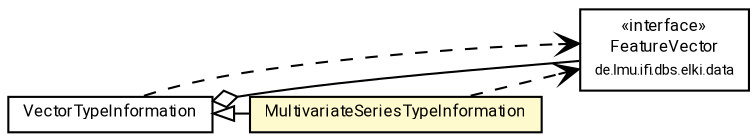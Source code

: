 #!/usr/local/bin/dot
#
# Class diagram 
# Generated by UMLGraph version R5_7_2-60-g0e99a6 (http://www.spinellis.gr/umlgraph/)
#

digraph G {
	graph [fontnames="svg"]
	edge [fontname="Roboto",fontsize=7,labelfontname="Roboto",labelfontsize=7,color="black"];
	node [fontname="Roboto",fontcolor="black",fontsize=8,shape=plaintext,margin=0,width=0,height=0];
	nodesep=0.15;
	ranksep=0.25;
	rankdir=LR;
	// de.lmu.ifi.dbs.elki.data.FeatureVector<D>
	c7203963 [label=<<table title="de.lmu.ifi.dbs.elki.data.FeatureVector" border="0" cellborder="1" cellspacing="0" cellpadding="2" href="../FeatureVector.html" target="_parent">
		<tr><td><table border="0" cellspacing="0" cellpadding="1">
		<tr><td align="center" balign="center"> &#171;interface&#187; </td></tr>
		<tr><td align="center" balign="center"> <font face="Roboto">FeatureVector</font> </td></tr>
		<tr><td align="center" balign="center"> <font face="Roboto" point-size="7.0">de.lmu.ifi.dbs.elki.data</font> </td></tr>
		</table></td></tr>
		</table>>, URL="../FeatureVector.html"];
	// de.lmu.ifi.dbs.elki.data.type.VectorTypeInformation<V extends de.lmu.ifi.dbs.elki.data.FeatureVector<?>>
	c7203965 [label=<<table title="de.lmu.ifi.dbs.elki.data.type.VectorTypeInformation" border="0" cellborder="1" cellspacing="0" cellpadding="2" href="VectorTypeInformation.html" target="_parent">
		<tr><td><table border="0" cellspacing="0" cellpadding="1">
		<tr><td align="center" balign="center"> <font face="Roboto">VectorTypeInformation</font> </td></tr>
		</table></td></tr>
		</table>>, URL="VectorTypeInformation.html"];
	// de.lmu.ifi.dbs.elki.data.type.MultivariateSeriesTypeInformation<V extends de.lmu.ifi.dbs.elki.data.FeatureVector<?>>
	c7204053 [label=<<table title="de.lmu.ifi.dbs.elki.data.type.MultivariateSeriesTypeInformation" border="0" cellborder="1" cellspacing="0" cellpadding="2" bgcolor="lemonChiffon" href="MultivariateSeriesTypeInformation.html" target="_parent">
		<tr><td><table border="0" cellspacing="0" cellpadding="1">
		<tr><td align="center" balign="center"> <font face="Roboto">MultivariateSeriesTypeInformation</font> </td></tr>
		</table></td></tr>
		</table>>, URL="MultivariateSeriesTypeInformation.html"];
	// de.lmu.ifi.dbs.elki.data.type.VectorTypeInformation<V extends de.lmu.ifi.dbs.elki.data.FeatureVector<?>> has de.lmu.ifi.dbs.elki.data.FeatureVector<D>
	c7203965 -> c7203963 [arrowhead=none,arrowtail=ediamond,dir=back,weight=4];
	// de.lmu.ifi.dbs.elki.data.type.MultivariateSeriesTypeInformation<V extends de.lmu.ifi.dbs.elki.data.FeatureVector<?>> extends de.lmu.ifi.dbs.elki.data.type.VectorTypeInformation<V extends de.lmu.ifi.dbs.elki.data.FeatureVector<?>>
	c7203965 -> c7204053 [arrowtail=empty,dir=back,weight=10];
	// de.lmu.ifi.dbs.elki.data.type.VectorTypeInformation<V extends de.lmu.ifi.dbs.elki.data.FeatureVector<?>> depend de.lmu.ifi.dbs.elki.data.FeatureVector<D>
	c7203965 -> c7203963 [arrowhead=open,style=dashed,weight=0];
	// de.lmu.ifi.dbs.elki.data.type.MultivariateSeriesTypeInformation<V extends de.lmu.ifi.dbs.elki.data.FeatureVector<?>> depend de.lmu.ifi.dbs.elki.data.FeatureVector<D>
	c7204053 -> c7203963 [arrowhead=open,style=dashed,weight=0];
}

